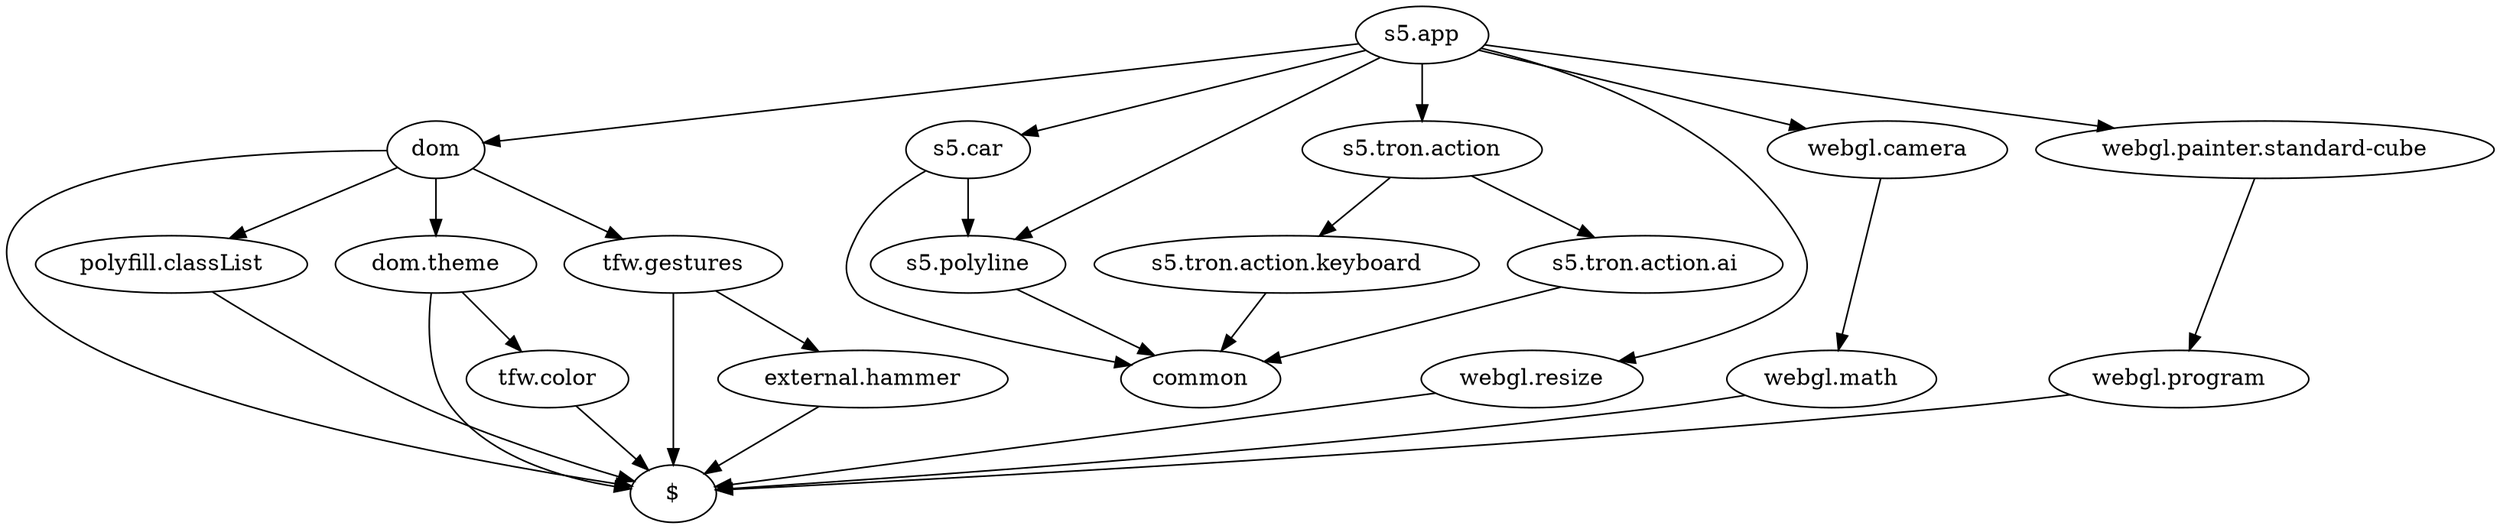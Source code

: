 digraph dependencies {
    "s5.app" -> "dom"

    "s5.app" -> "s5.car"

    "s5.app" -> "s5.tron.action"

    "s5.app" -> "s5.polyline"

    "s5.app" -> "webgl.resize"

    "s5.app" -> "webgl.camera"

    "s5.app" -> "webgl.painter.standard-cube"
    "webgl.painter.standard-cube" -> "webgl.program"
    "webgl.program" -> "$"
    "webgl.camera" -> "webgl.math"
    "webgl.math" -> "$"
    "webgl.resize" -> "$"
    "s5.polyline" -> "common"
    "s5.tron.action" -> "s5.tron.action.keyboard"

    "s5.tron.action" -> "s5.tron.action.ai"
    "s5.tron.action.ai" -> "common"
    "s5.tron.action.keyboard" -> "common"
    "s5.car" -> "s5.polyline"

    "s5.car" -> "common"
    "dom" -> "$"

    "dom" -> "polyfill.classList"

    "dom" -> "dom.theme"

    "dom" -> "tfw.gestures"
    "tfw.gestures" -> "$"

    "tfw.gestures" -> "external.hammer"
    "external.hammer" -> "$"
    "dom.theme" -> "$"

    "dom.theme" -> "tfw.color"
    "tfw.color" -> "$"
    "polyfill.classList" -> "$"

}
